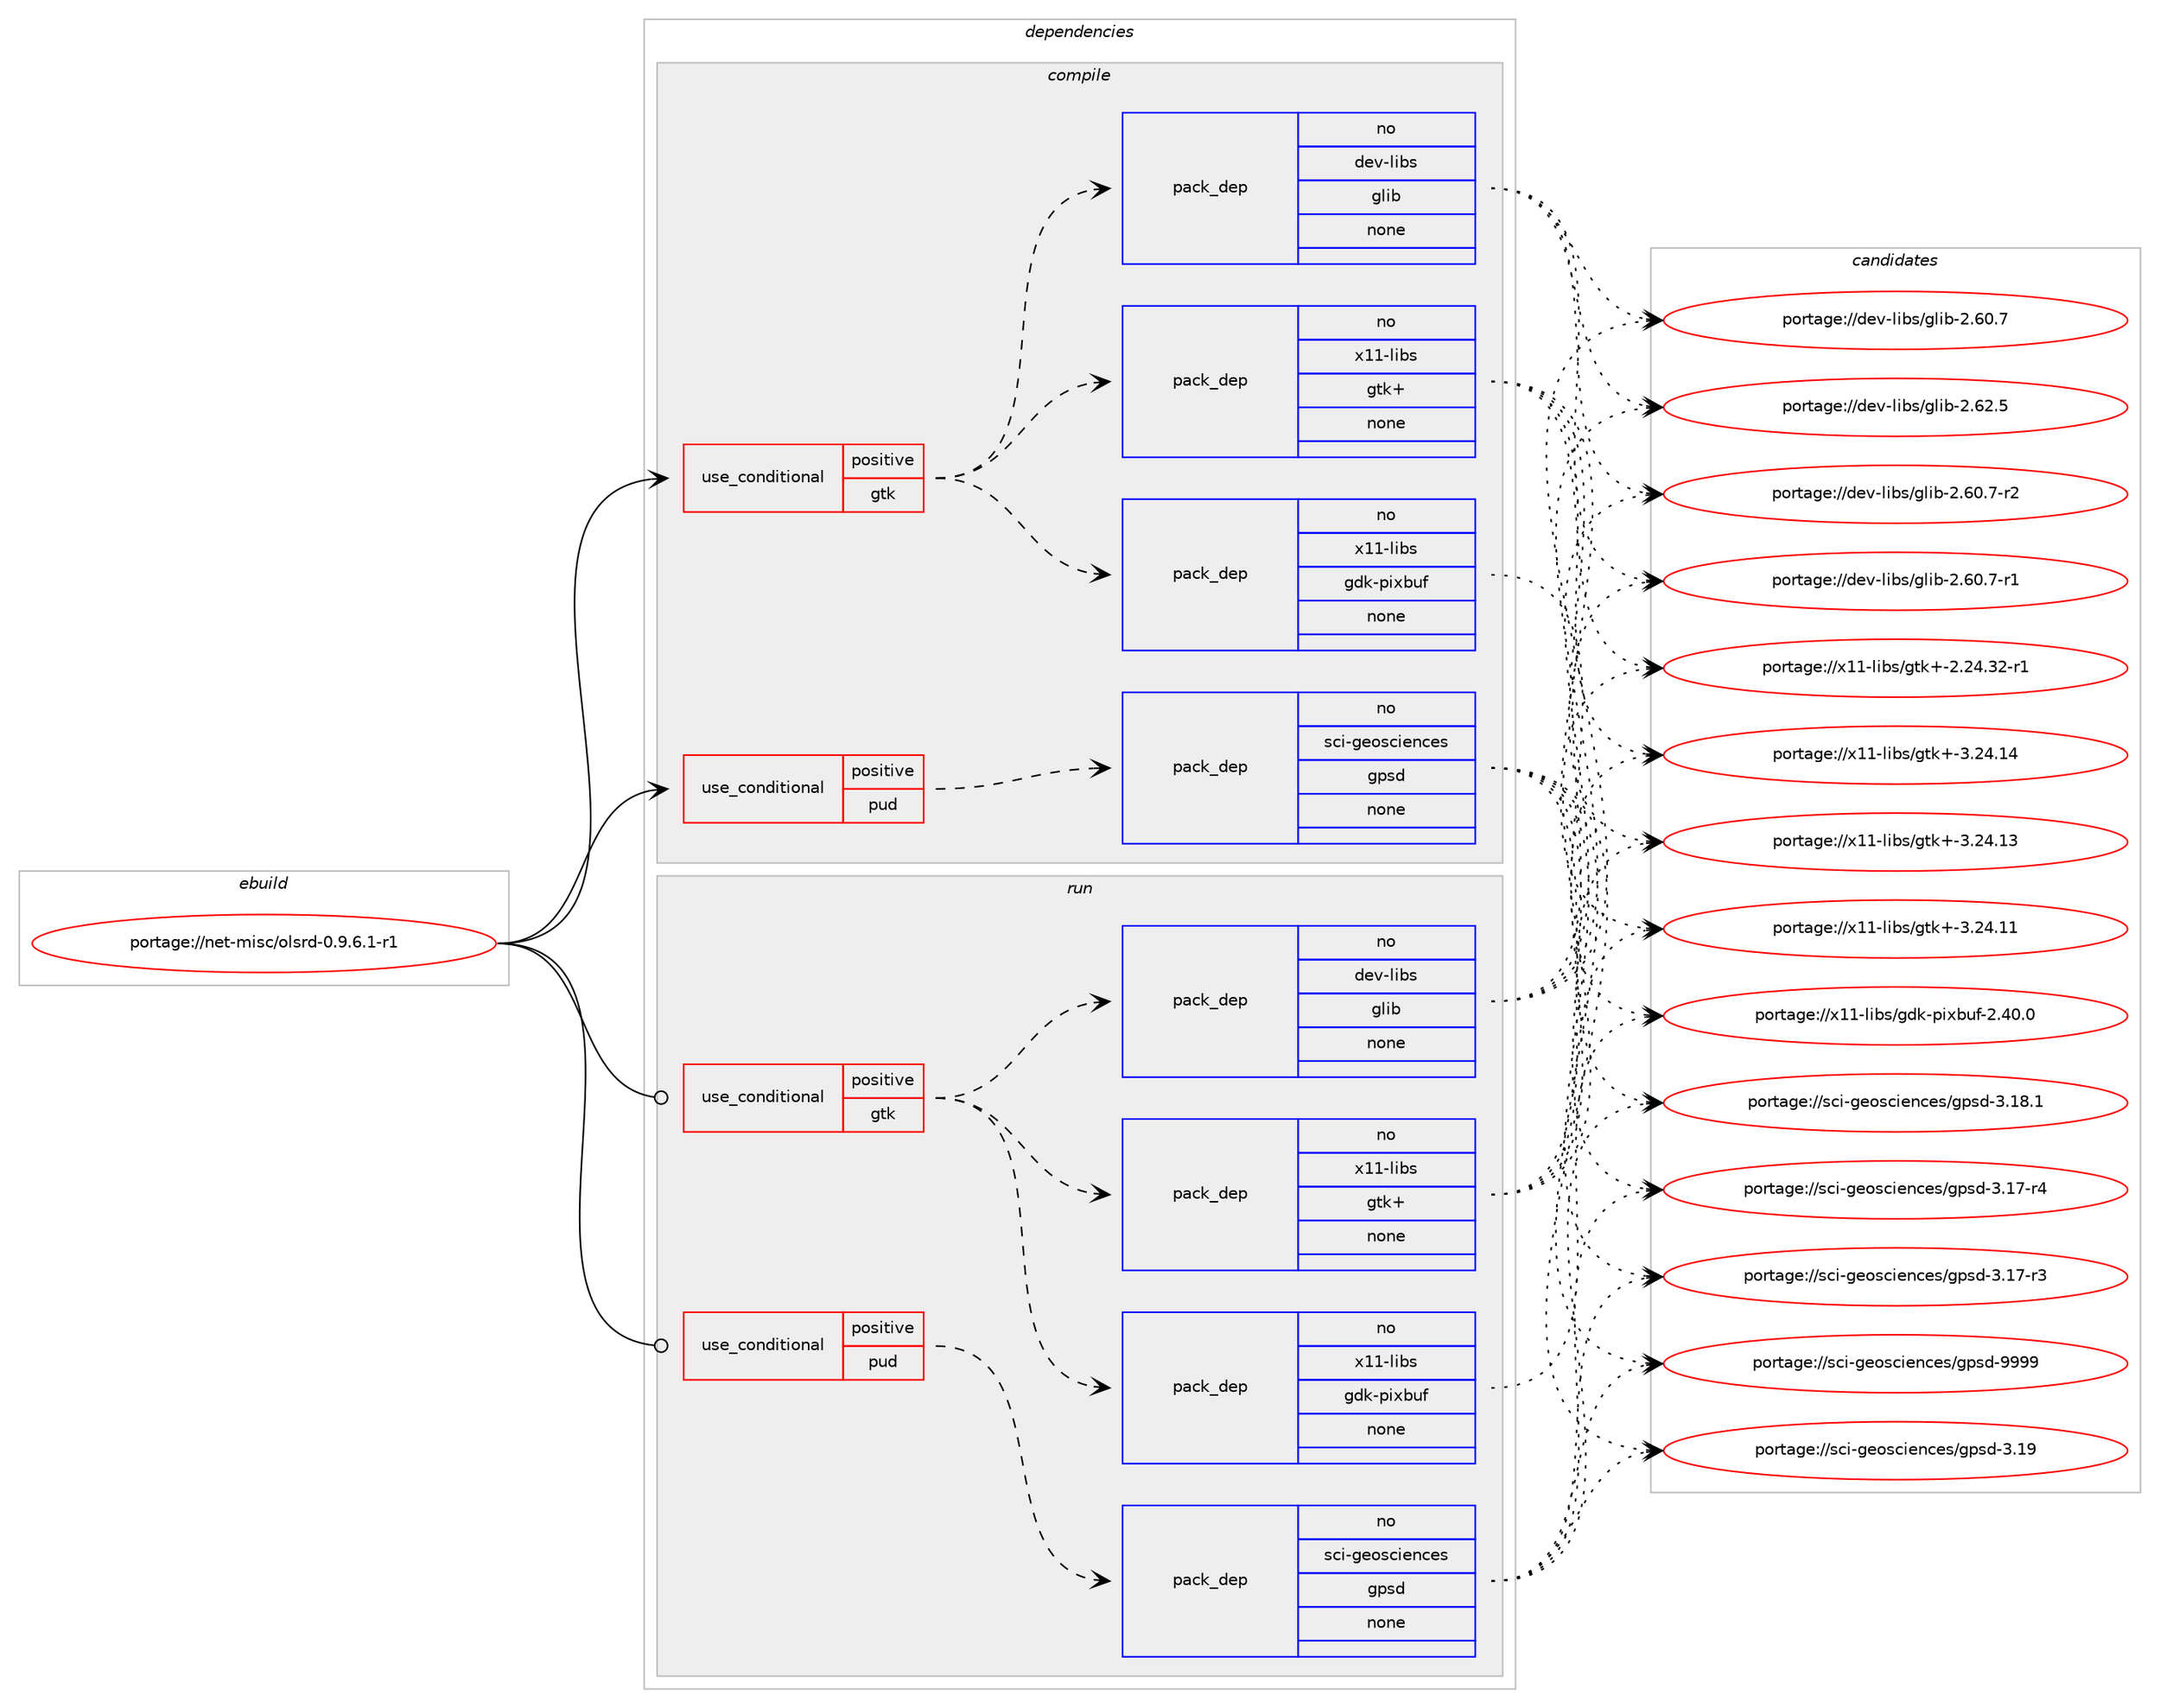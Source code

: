 digraph prolog {

# *************
# Graph options
# *************

newrank=true;
concentrate=true;
compound=true;
graph [rankdir=LR,fontname=Helvetica,fontsize=10,ranksep=1.5];#, ranksep=2.5, nodesep=0.2];
edge  [arrowhead=vee];
node  [fontname=Helvetica,fontsize=10];

# **********
# The ebuild
# **********

subgraph cluster_leftcol {
color=gray;
rank=same;
label=<<i>ebuild</i>>;
id [label="portage://net-misc/olsrd-0.9.6.1-r1", color=red, width=4, href="../net-misc/olsrd-0.9.6.1-r1.svg"];
}

# ****************
# The dependencies
# ****************

subgraph cluster_midcol {
color=gray;
label=<<i>dependencies</i>>;
subgraph cluster_compile {
fillcolor="#eeeeee";
style=filled;
label=<<i>compile</i>>;
subgraph cond14576 {
dependency72488 [label=<<TABLE BORDER="0" CELLBORDER="1" CELLSPACING="0" CELLPADDING="4"><TR><TD ROWSPAN="3" CELLPADDING="10">use_conditional</TD></TR><TR><TD>positive</TD></TR><TR><TD>gtk</TD></TR></TABLE>>, shape=none, color=red];
subgraph pack56481 {
dependency72489 [label=<<TABLE BORDER="0" CELLBORDER="1" CELLSPACING="0" CELLPADDING="4" WIDTH="220"><TR><TD ROWSPAN="6" CELLPADDING="30">pack_dep</TD></TR><TR><TD WIDTH="110">no</TD></TR><TR><TD>dev-libs</TD></TR><TR><TD>glib</TD></TR><TR><TD>none</TD></TR><TR><TD></TD></TR></TABLE>>, shape=none, color=blue];
}
dependency72488:e -> dependency72489:w [weight=20,style="dashed",arrowhead="vee"];
subgraph pack56482 {
dependency72490 [label=<<TABLE BORDER="0" CELLBORDER="1" CELLSPACING="0" CELLPADDING="4" WIDTH="220"><TR><TD ROWSPAN="6" CELLPADDING="30">pack_dep</TD></TR><TR><TD WIDTH="110">no</TD></TR><TR><TD>x11-libs</TD></TR><TR><TD>gdk-pixbuf</TD></TR><TR><TD>none</TD></TR><TR><TD></TD></TR></TABLE>>, shape=none, color=blue];
}
dependency72488:e -> dependency72490:w [weight=20,style="dashed",arrowhead="vee"];
subgraph pack56483 {
dependency72491 [label=<<TABLE BORDER="0" CELLBORDER="1" CELLSPACING="0" CELLPADDING="4" WIDTH="220"><TR><TD ROWSPAN="6" CELLPADDING="30">pack_dep</TD></TR><TR><TD WIDTH="110">no</TD></TR><TR><TD>x11-libs</TD></TR><TR><TD>gtk+</TD></TR><TR><TD>none</TD></TR><TR><TD></TD></TR></TABLE>>, shape=none, color=blue];
}
dependency72488:e -> dependency72491:w [weight=20,style="dashed",arrowhead="vee"];
}
id:e -> dependency72488:w [weight=20,style="solid",arrowhead="vee"];
subgraph cond14577 {
dependency72492 [label=<<TABLE BORDER="0" CELLBORDER="1" CELLSPACING="0" CELLPADDING="4"><TR><TD ROWSPAN="3" CELLPADDING="10">use_conditional</TD></TR><TR><TD>positive</TD></TR><TR><TD>pud</TD></TR></TABLE>>, shape=none, color=red];
subgraph pack56484 {
dependency72493 [label=<<TABLE BORDER="0" CELLBORDER="1" CELLSPACING="0" CELLPADDING="4" WIDTH="220"><TR><TD ROWSPAN="6" CELLPADDING="30">pack_dep</TD></TR><TR><TD WIDTH="110">no</TD></TR><TR><TD>sci-geosciences</TD></TR><TR><TD>gpsd</TD></TR><TR><TD>none</TD></TR><TR><TD></TD></TR></TABLE>>, shape=none, color=blue];
}
dependency72492:e -> dependency72493:w [weight=20,style="dashed",arrowhead="vee"];
}
id:e -> dependency72492:w [weight=20,style="solid",arrowhead="vee"];
}
subgraph cluster_compileandrun {
fillcolor="#eeeeee";
style=filled;
label=<<i>compile and run</i>>;
}
subgraph cluster_run {
fillcolor="#eeeeee";
style=filled;
label=<<i>run</i>>;
subgraph cond14578 {
dependency72494 [label=<<TABLE BORDER="0" CELLBORDER="1" CELLSPACING="0" CELLPADDING="4"><TR><TD ROWSPAN="3" CELLPADDING="10">use_conditional</TD></TR><TR><TD>positive</TD></TR><TR><TD>gtk</TD></TR></TABLE>>, shape=none, color=red];
subgraph pack56485 {
dependency72495 [label=<<TABLE BORDER="0" CELLBORDER="1" CELLSPACING="0" CELLPADDING="4" WIDTH="220"><TR><TD ROWSPAN="6" CELLPADDING="30">pack_dep</TD></TR><TR><TD WIDTH="110">no</TD></TR><TR><TD>dev-libs</TD></TR><TR><TD>glib</TD></TR><TR><TD>none</TD></TR><TR><TD></TD></TR></TABLE>>, shape=none, color=blue];
}
dependency72494:e -> dependency72495:w [weight=20,style="dashed",arrowhead="vee"];
subgraph pack56486 {
dependency72496 [label=<<TABLE BORDER="0" CELLBORDER="1" CELLSPACING="0" CELLPADDING="4" WIDTH="220"><TR><TD ROWSPAN="6" CELLPADDING="30">pack_dep</TD></TR><TR><TD WIDTH="110">no</TD></TR><TR><TD>x11-libs</TD></TR><TR><TD>gdk-pixbuf</TD></TR><TR><TD>none</TD></TR><TR><TD></TD></TR></TABLE>>, shape=none, color=blue];
}
dependency72494:e -> dependency72496:w [weight=20,style="dashed",arrowhead="vee"];
subgraph pack56487 {
dependency72497 [label=<<TABLE BORDER="0" CELLBORDER="1" CELLSPACING="0" CELLPADDING="4" WIDTH="220"><TR><TD ROWSPAN="6" CELLPADDING="30">pack_dep</TD></TR><TR><TD WIDTH="110">no</TD></TR><TR><TD>x11-libs</TD></TR><TR><TD>gtk+</TD></TR><TR><TD>none</TD></TR><TR><TD></TD></TR></TABLE>>, shape=none, color=blue];
}
dependency72494:e -> dependency72497:w [weight=20,style="dashed",arrowhead="vee"];
}
id:e -> dependency72494:w [weight=20,style="solid",arrowhead="odot"];
subgraph cond14579 {
dependency72498 [label=<<TABLE BORDER="0" CELLBORDER="1" CELLSPACING="0" CELLPADDING="4"><TR><TD ROWSPAN="3" CELLPADDING="10">use_conditional</TD></TR><TR><TD>positive</TD></TR><TR><TD>pud</TD></TR></TABLE>>, shape=none, color=red];
subgraph pack56488 {
dependency72499 [label=<<TABLE BORDER="0" CELLBORDER="1" CELLSPACING="0" CELLPADDING="4" WIDTH="220"><TR><TD ROWSPAN="6" CELLPADDING="30">pack_dep</TD></TR><TR><TD WIDTH="110">no</TD></TR><TR><TD>sci-geosciences</TD></TR><TR><TD>gpsd</TD></TR><TR><TD>none</TD></TR><TR><TD></TD></TR></TABLE>>, shape=none, color=blue];
}
dependency72498:e -> dependency72499:w [weight=20,style="dashed",arrowhead="vee"];
}
id:e -> dependency72498:w [weight=20,style="solid",arrowhead="odot"];
}
}

# **************
# The candidates
# **************

subgraph cluster_choices {
rank=same;
color=gray;
label=<<i>candidates</i>>;

subgraph choice56481 {
color=black;
nodesep=1;
choice1001011184510810598115471031081059845504654504653 [label="portage://dev-libs/glib-2.62.5", color=red, width=4,href="../dev-libs/glib-2.62.5.svg"];
choice10010111845108105981154710310810598455046544846554511450 [label="portage://dev-libs/glib-2.60.7-r2", color=red, width=4,href="../dev-libs/glib-2.60.7-r2.svg"];
choice10010111845108105981154710310810598455046544846554511449 [label="portage://dev-libs/glib-2.60.7-r1", color=red, width=4,href="../dev-libs/glib-2.60.7-r1.svg"];
choice1001011184510810598115471031081059845504654484655 [label="portage://dev-libs/glib-2.60.7", color=red, width=4,href="../dev-libs/glib-2.60.7.svg"];
dependency72489:e -> choice1001011184510810598115471031081059845504654504653:w [style=dotted,weight="100"];
dependency72489:e -> choice10010111845108105981154710310810598455046544846554511450:w [style=dotted,weight="100"];
dependency72489:e -> choice10010111845108105981154710310810598455046544846554511449:w [style=dotted,weight="100"];
dependency72489:e -> choice1001011184510810598115471031081059845504654484655:w [style=dotted,weight="100"];
}
subgraph choice56482 {
color=black;
nodesep=1;
choice1204949451081059811547103100107451121051209811710245504652484648 [label="portage://x11-libs/gdk-pixbuf-2.40.0", color=red, width=4,href="../x11-libs/gdk-pixbuf-2.40.0.svg"];
dependency72490:e -> choice1204949451081059811547103100107451121051209811710245504652484648:w [style=dotted,weight="100"];
}
subgraph choice56483 {
color=black;
nodesep=1;
choice1204949451081059811547103116107434551465052464952 [label="portage://x11-libs/gtk+-3.24.14", color=red, width=4,href="../x11-libs/gtk+-3.24.14.svg"];
choice1204949451081059811547103116107434551465052464951 [label="portage://x11-libs/gtk+-3.24.13", color=red, width=4,href="../x11-libs/gtk+-3.24.13.svg"];
choice1204949451081059811547103116107434551465052464949 [label="portage://x11-libs/gtk+-3.24.11", color=red, width=4,href="../x11-libs/gtk+-3.24.11.svg"];
choice12049494510810598115471031161074345504650524651504511449 [label="portage://x11-libs/gtk+-2.24.32-r1", color=red, width=4,href="../x11-libs/gtk+-2.24.32-r1.svg"];
dependency72491:e -> choice1204949451081059811547103116107434551465052464952:w [style=dotted,weight="100"];
dependency72491:e -> choice1204949451081059811547103116107434551465052464951:w [style=dotted,weight="100"];
dependency72491:e -> choice1204949451081059811547103116107434551465052464949:w [style=dotted,weight="100"];
dependency72491:e -> choice12049494510810598115471031161074345504650524651504511449:w [style=dotted,weight="100"];
}
subgraph choice56484 {
color=black;
nodesep=1;
choice11599105451031011111159910510111099101115471031121151004557575757 [label="portage://sci-geosciences/gpsd-9999", color=red, width=4,href="../sci-geosciences/gpsd-9999.svg"];
choice11599105451031011111159910510111099101115471031121151004551464957 [label="portage://sci-geosciences/gpsd-3.19", color=red, width=4,href="../sci-geosciences/gpsd-3.19.svg"];
choice115991054510310111111599105101110991011154710311211510045514649564649 [label="portage://sci-geosciences/gpsd-3.18.1", color=red, width=4,href="../sci-geosciences/gpsd-3.18.1.svg"];
choice115991054510310111111599105101110991011154710311211510045514649554511452 [label="portage://sci-geosciences/gpsd-3.17-r4", color=red, width=4,href="../sci-geosciences/gpsd-3.17-r4.svg"];
choice115991054510310111111599105101110991011154710311211510045514649554511451 [label="portage://sci-geosciences/gpsd-3.17-r3", color=red, width=4,href="../sci-geosciences/gpsd-3.17-r3.svg"];
dependency72493:e -> choice11599105451031011111159910510111099101115471031121151004557575757:w [style=dotted,weight="100"];
dependency72493:e -> choice11599105451031011111159910510111099101115471031121151004551464957:w [style=dotted,weight="100"];
dependency72493:e -> choice115991054510310111111599105101110991011154710311211510045514649564649:w [style=dotted,weight="100"];
dependency72493:e -> choice115991054510310111111599105101110991011154710311211510045514649554511452:w [style=dotted,weight="100"];
dependency72493:e -> choice115991054510310111111599105101110991011154710311211510045514649554511451:w [style=dotted,weight="100"];
}
subgraph choice56485 {
color=black;
nodesep=1;
choice1001011184510810598115471031081059845504654504653 [label="portage://dev-libs/glib-2.62.5", color=red, width=4,href="../dev-libs/glib-2.62.5.svg"];
choice10010111845108105981154710310810598455046544846554511450 [label="portage://dev-libs/glib-2.60.7-r2", color=red, width=4,href="../dev-libs/glib-2.60.7-r2.svg"];
choice10010111845108105981154710310810598455046544846554511449 [label="portage://dev-libs/glib-2.60.7-r1", color=red, width=4,href="../dev-libs/glib-2.60.7-r1.svg"];
choice1001011184510810598115471031081059845504654484655 [label="portage://dev-libs/glib-2.60.7", color=red, width=4,href="../dev-libs/glib-2.60.7.svg"];
dependency72495:e -> choice1001011184510810598115471031081059845504654504653:w [style=dotted,weight="100"];
dependency72495:e -> choice10010111845108105981154710310810598455046544846554511450:w [style=dotted,weight="100"];
dependency72495:e -> choice10010111845108105981154710310810598455046544846554511449:w [style=dotted,weight="100"];
dependency72495:e -> choice1001011184510810598115471031081059845504654484655:w [style=dotted,weight="100"];
}
subgraph choice56486 {
color=black;
nodesep=1;
choice1204949451081059811547103100107451121051209811710245504652484648 [label="portage://x11-libs/gdk-pixbuf-2.40.0", color=red, width=4,href="../x11-libs/gdk-pixbuf-2.40.0.svg"];
dependency72496:e -> choice1204949451081059811547103100107451121051209811710245504652484648:w [style=dotted,weight="100"];
}
subgraph choice56487 {
color=black;
nodesep=1;
choice1204949451081059811547103116107434551465052464952 [label="portage://x11-libs/gtk+-3.24.14", color=red, width=4,href="../x11-libs/gtk+-3.24.14.svg"];
choice1204949451081059811547103116107434551465052464951 [label="portage://x11-libs/gtk+-3.24.13", color=red, width=4,href="../x11-libs/gtk+-3.24.13.svg"];
choice1204949451081059811547103116107434551465052464949 [label="portage://x11-libs/gtk+-3.24.11", color=red, width=4,href="../x11-libs/gtk+-3.24.11.svg"];
choice12049494510810598115471031161074345504650524651504511449 [label="portage://x11-libs/gtk+-2.24.32-r1", color=red, width=4,href="../x11-libs/gtk+-2.24.32-r1.svg"];
dependency72497:e -> choice1204949451081059811547103116107434551465052464952:w [style=dotted,weight="100"];
dependency72497:e -> choice1204949451081059811547103116107434551465052464951:w [style=dotted,weight="100"];
dependency72497:e -> choice1204949451081059811547103116107434551465052464949:w [style=dotted,weight="100"];
dependency72497:e -> choice12049494510810598115471031161074345504650524651504511449:w [style=dotted,weight="100"];
}
subgraph choice56488 {
color=black;
nodesep=1;
choice11599105451031011111159910510111099101115471031121151004557575757 [label="portage://sci-geosciences/gpsd-9999", color=red, width=4,href="../sci-geosciences/gpsd-9999.svg"];
choice11599105451031011111159910510111099101115471031121151004551464957 [label="portage://sci-geosciences/gpsd-3.19", color=red, width=4,href="../sci-geosciences/gpsd-3.19.svg"];
choice115991054510310111111599105101110991011154710311211510045514649564649 [label="portage://sci-geosciences/gpsd-3.18.1", color=red, width=4,href="../sci-geosciences/gpsd-3.18.1.svg"];
choice115991054510310111111599105101110991011154710311211510045514649554511452 [label="portage://sci-geosciences/gpsd-3.17-r4", color=red, width=4,href="../sci-geosciences/gpsd-3.17-r4.svg"];
choice115991054510310111111599105101110991011154710311211510045514649554511451 [label="portage://sci-geosciences/gpsd-3.17-r3", color=red, width=4,href="../sci-geosciences/gpsd-3.17-r3.svg"];
dependency72499:e -> choice11599105451031011111159910510111099101115471031121151004557575757:w [style=dotted,weight="100"];
dependency72499:e -> choice11599105451031011111159910510111099101115471031121151004551464957:w [style=dotted,weight="100"];
dependency72499:e -> choice115991054510310111111599105101110991011154710311211510045514649564649:w [style=dotted,weight="100"];
dependency72499:e -> choice115991054510310111111599105101110991011154710311211510045514649554511452:w [style=dotted,weight="100"];
dependency72499:e -> choice115991054510310111111599105101110991011154710311211510045514649554511451:w [style=dotted,weight="100"];
}
}

}
